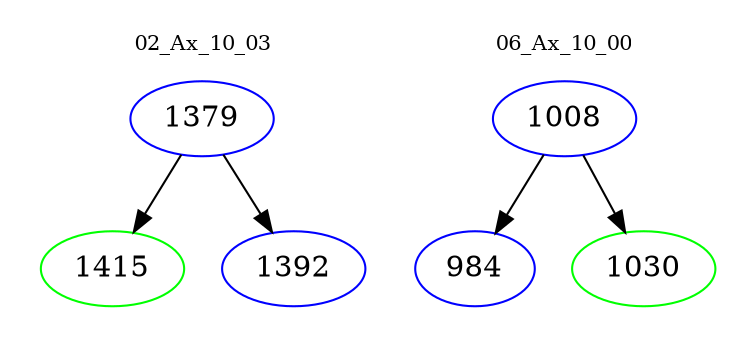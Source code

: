 digraph{
subgraph cluster_0 {
color = white
label = "02_Ax_10_03";
fontsize=10;
T0_1379 [label="1379", color="blue"]
T0_1379 -> T0_1415 [color="black"]
T0_1415 [label="1415", color="green"]
T0_1379 -> T0_1392 [color="black"]
T0_1392 [label="1392", color="blue"]
}
subgraph cluster_1 {
color = white
label = "06_Ax_10_00";
fontsize=10;
T1_1008 [label="1008", color="blue"]
T1_1008 -> T1_984 [color="black"]
T1_984 [label="984", color="blue"]
T1_1008 -> T1_1030 [color="black"]
T1_1030 [label="1030", color="green"]
}
}
